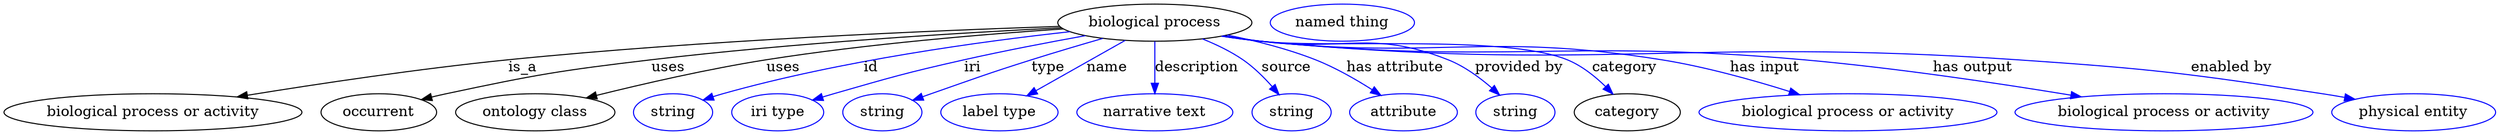digraph {
	graph [bb="0,0,1951.5,123"];
	node [label="\N"];
	"biological process"	[height=0.5,
		label="biological process",
		pos="907.09,105",
		width=2.0762];
	"biological process or activity"	[height=0.5,
		pos="113.09,18",
		width=3.1414];
	"biological process" -> "biological process or activity"	[label=is_a,
		lp="404.09,61.5",
		pos="e,178.41,32.742 833.65,101.51 733.69,97.55 549.33,88.212 393.09,69 323.28,60.415 244.46,45.903 188.28,34.718"];
	occurrent	[height=0.5,
		pos="288.09,18",
		width=1.2277];
	"biological process" -> occurrent	[label=uses,
		lp="521.09,61.5",
		pos="e,321,30.209 835.29,99.989 755.39,94.991 622.58,85.09 509.09,69 433.75,58.319 414.78,54.986 341.09,36 337.71,35.13 334.23,34.167 \
330.75,33.155"];
	"ontology class"	[height=0.5,
		pos="412.09,18",
		width=1.7151];
	"biological process" -> "ontology class"	[label=uses,
		lp="611.09,61.5",
		pos="e,452.55,31.68 836.61,98.979 773.9,93.802 679.86,84.3 599.09,69 552.11,60.101 499.59,45.648 462.19,34.564"];
	id	[color=blue,
		height=0.5,
		label=string,
		pos="522.09,18",
		width=0.84854];
	"biological process" -> id	[color=blue,
		label=id,
		lp="689.59,61.5",
		pos="e,545.55,29.677 841.56,96.274 771.17,86.785 656.67,67.893 562.09,36 559.71,35.198 557.28,34.318 554.84,33.393",
		style=solid];
	iri	[color=blue,
		height=0.5,
		label="iri type",
		pos="607.09,18",
		width=1.011];
	"biological process" -> iri	[color=blue,
		label=iri,
		lp="765.59,61.5",
		pos="e,635.08,29.88 853.78,92.301 825.53,85.872 790.3,77.493 759.09,69 711.07,55.933 699.17,52.135 652.09,36 649.67,35.171 647.19,34.297 \
644.69,33.4",
		style=solid];
	type	[color=blue,
		height=0.5,
		label=string,
		pos="692.09,18",
		width=0.84854];
	"biological process" -> type	[color=blue,
		label=type,
		lp="824.09,61.5",
		pos="e,716.19,29.29 867.21,89.692 850.17,83.48 830.1,76.03 812.09,69 776.26,55.016 767.57,50.856 732.09,36 729.92,35.09 727.68,34.149 \
725.42,33.199",
		style=solid];
	name	[color=blue,
		height=0.5,
		label="label type",
		pos="786.09,18",
		width=1.2638];
	"biological process" -> name	[color=blue,
		label=name,
		lp="869.59,61.5",
		pos="e,807.43,33.988 884.05,87.812 864.64,74.18 836.76,54.594 815.7,39.801",
		style=solid];
	description	[color=blue,
		height=0.5,
		label="narrative text",
		pos="907.09,18",
		width=1.6068];
	"biological process" -> description	[color=blue,
		label=description,
		lp="937.59,61.5",
		pos="e,907.09,36.175 907.09,86.799 907.09,75.163 907.09,59.548 907.09,46.237",
		style=solid];
	source	[color=blue,
		height=0.5,
		label=string,
		pos="1013.1,18",
		width=0.84854];
	"biological process" -> source	[color=blue,
		label=source,
		lp="1006.1,61.5",
		pos="e,1002.3,35.261 941.06,88.893 951.56,83.413 962.79,76.659 972.09,69 981.02,61.645 989.41,52.108 996.24,43.338",
		style=solid];
	"has attribute"	[color=blue,
		height=0.5,
		label=attribute,
		pos="1102.1,18",
		width=1.1193];
	"biological process" -> "has attribute"	[color=blue,
		label="has attribute",
		lp="1087.6,61.5",
		pos="e,1083.3,34.13 960.51,92.394 982.05,86.736 1006.8,78.968 1028.1,69 1044.6,61.288 1061.5,50.145 1075,40.335",
		style=solid];
	"provided by"	[color=blue,
		height=0.5,
		label=string,
		pos="1191.1,18",
		width=0.84854];
	"biological process" -> "provided by"	[color=blue,
		label="provided by",
		lp="1184.1,61.5",
		pos="e,1176.3,33.86 961.22,92.498 971.13,90.547 981.41,88.629 991.09,87 1050.3,77.035 1069.5,91.897 1125.1,69 1141.1,62.413 1156.6,50.982 \
1168.6,40.711",
		style=solid];
	category	[height=0.5,
		pos="1280.1,18",
		width=1.1374];
	"biological process" -> category	[color=blue,
		label=category,
		lp="1268.6,61.5",
		pos="e,1266.4,35.11 960.25,92.227 970.45,90.257 981.07,88.401 991.09,87 1041.9,79.902 1173.7,88.518 1221.1,69 1235.3,63.134 1248.7,52.481 \
1259,42.511",
		style=solid];
	"has input"	[color=blue,
		height=0.5,
		label="biological process or activity",
		pos="1452.1,18",
		width=3.1414];
	"biological process" -> "has input"	[color=blue,
		label="has input",
		lp="1378.1,61.5",
		pos="e,1412.1,34.901 959.78,92.159 970.11,90.169 980.91,88.324 991.09,87 1125.7,69.489 1162.6,93.919 1296.1,69 1332.5,62.195 1372.3,49.351 \
1402.6,38.385",
		style=solid];
	"has output"	[color=blue,
		height=0.5,
		label="biological process or activity",
		pos="1696.1,18",
		width=3.1414];
	"biological process" -> "has output"	[color=blue,
		label="has output",
		lp="1539.6,61.5",
		pos="e,1630.7,32.775 959.31,92.117 969.79,90.105 980.75,88.262 991.09,87 1174.8,64.577 1223.1,88.815 1407.1,69 1480.2,61.127 1562.8,46.228 \
1620.9,34.734",
		style=solid];
	"enabled by"	[color=blue,
		height=0.5,
		label="physical entity",
		pos="1889.1,18",
		width=1.7332];
	"biological process" -> "enabled by"	[color=blue,
		label="enabled by",
		lp="1743.1,61.5",
		pos="e,1843.8,30.573 959.3,92.016 969.78,90.013 980.74,88.199 991.09,87 1247.7,57.272 1314.6,90.202 1572.1,69 1682,59.947 1709.6,56.203 \
1818.1,36 1823.2,35.052 1828.4,33.974 1833.7,32.832",
		style=solid];
	"named thing_category"	[color=blue,
		height=0.5,
		label="named thing",
		pos="1055.1,105",
		width=1.5346];
}
